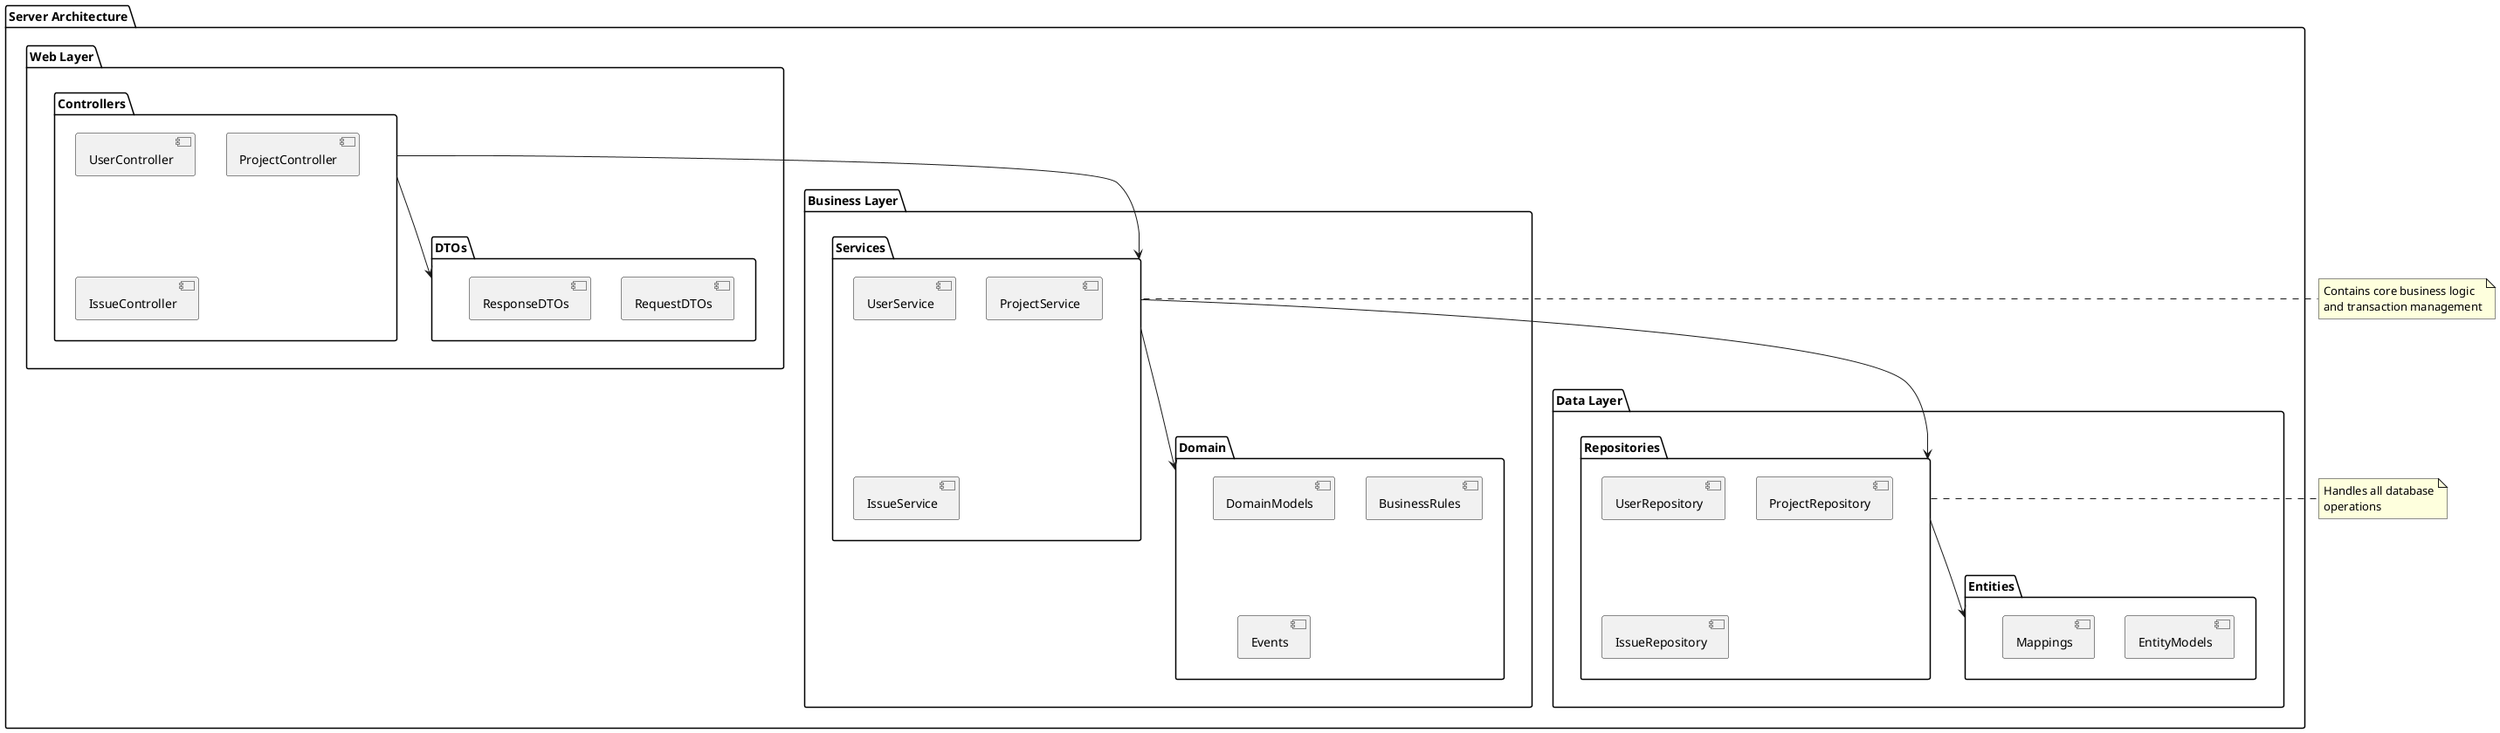 @startuml
package "Server Architecture" {
  package "Web Layer" {
    package "Controllers" {
      [UserController]
      [ProjectController]
      [IssueController]
    }
    
    package "DTOs" {
      [RequestDTOs]
      [ResponseDTOs]
    }
  }

  package "Business Layer" {
    package "Services" {
      [UserService]
      [ProjectService]
      [IssueService]
    }
    
    package "Domain" {
      [DomainModels]
      [BusinessRules]
      [Events]
    }
  }

  package "Data Layer" {
    package "Repositories" {
      [UserRepository]
      [ProjectRepository]
      [IssueRepository]
    }
    
    package "Entities" {
      [EntityModels]
      [Mappings]
    }
  }

  Controllers --> DTOs
  Controllers --> Services
  Services --> Domain
  Services --> Repositories
  Repositories --> Entities
}

note right of Services
  Contains core business logic
  and transaction management
end note

note right of Repositories
  Handles all database
  operations
end note
@enduml 
